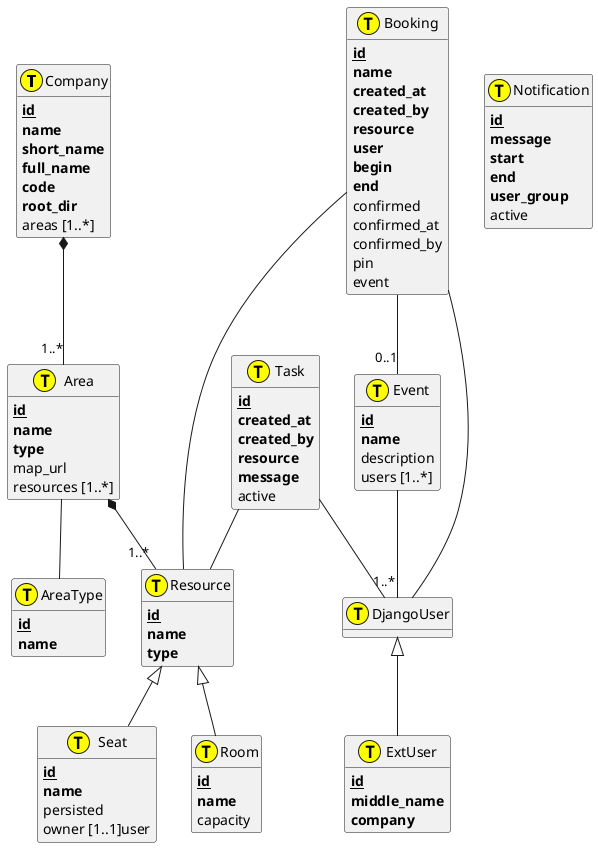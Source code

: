 @startuml
!define table(x) class x << (T,yellow) >>
!define table_new(X) class x << (T,green) >>
!define table_upd(x) class x << (T,#FF0000) >>
!define primary_key(x) <b><u>x</u></b>
!define attention(x) <color:red><b>x</b></color>
!define not_null(x) <b>x</b>
!define maybe(x) <color:gray>x</color>
hide methods
hide stereotypes

'todo:
' Шедулинг
' Кто сегодня в коворкинге, возможно на основе Booking.confirmed

'Компания
'Вершина иерархии, текущий владелец проекта
' short_name - короткое наименование
' full_name - полное наименование
' code - код предприятия
' root_dir - путь к каталогу со статикой (логотипы, карты площадок и т.п.)
table(Company){
    primary_key(id)
    not_null(name)
    not_null(short_name)
    not_null(full_name)
    not_null(code)
    not_null(root_dir)
    areas [1..*]
}

'Площадки (Коворкинги)
'map_url - Карта площадки в формате svg, с расширением *.html для включение в тело страницы
'company - Компания которой пренадлежит площадка
table(Area){
    primary_key(id)
    not_null(name)
    not_null(type)
    map_url
    resources [1..*]
}

'Типы площадок
'Пока нет понимания что за типы.
'Добавлено на развитие
table(AreaType){
    primary_key(id)
    not_null(name)
}

'Ресурсы
'см. Типы ресурсов
table(Resource){
    primary_key(id)
    not_null(name)
    not_null(type)
}

'Рабочее место
' persisted - True если закреплено за конкретным сотрудником
' owner - Сотрудник за которым закреплено место
table(Seat){
    primary_key(id)
    not_null(name)
    persisted
    owner [1..1]user
}

'Переговорная или кабинет
'capacity - количество сидячих мест
table(Room){
    primary_key(id)
    not_null(name)
    capacity
}

'Записи о бронировании ресурсов
' confirmed         - подтверждение бронирования
' confirmed_at      - когда подтверждено
' confirmed_by      - кем подтверждено
' pin  - пин-код который надо ввести для подтверждения
table(Booking){
    primary_key(id)
    not_null(name)
    not_null(created_at)
    not_null(created_by)
    not_null(resource)
    not_null(user)
    not_null(begin)
    not_null(end)
    confirmed
    confirmed_at
    confirmed_by
    pin
    event
}

'Событие всязанное с бронированием
'Актуально только для переговорок (пока)
table(Event){
    primary_key(id)
    not_null(name)
    description
    users [1..*]
}

'Запросы пользователей к администрации коворкинга
' resource - Ресурс к которому привязан запрос. Пока предполагается что в основном это будет забронированное место.
' user - ползователь сгенерировавший запрос
' message - тело запроса
' active - активный или отработанный запрос
table(Task){
    primary_key(id)
    not_null(created_at)
    not_null(created_by)
    not_null(resource)
    not_null(message)
    active
}

' Дополнительная информация о пользователе
table(ExtUser){
    primary_key(id)
    not_null(middle_name)
    not_null(company)
}

' Массовые сообщения для пользователей
table(Notification){
    primary_key(id)
    not_null(message)
    not_null(start)
    not_null(end)
    not_null(user_group)
    active
}

table(DjangoUser){
}


Company *-- "1..*" Area
Area *-- "1..*" Resource
Area -- AreaType
Resource <|-- Seat
Resource <|-- Room
Booking -- DjangoUser
Booking -- Resource
Booking -- "0..1" Event
Event -- "1..*" DjangoUser
Task -- DjangoUser
Task -- Resource
DjangoUser <|-- ExtUser

/'
object Legend {
    Company: Справочник предприятий, а также вершина иерархии, текущий владелец проекта
    Area : Коворкинги
    Resource: Ресурсы доступные в рамкках коворкинга (переговорки, места и т.п.)
    Seat:
    Room:
    Booking: Таблица бронирования ресурсов
    Event: Событие связанное с бронированием. Например для переговорок описание собрания
    Task: Задачи для персонала коворкинга (протереть стол, убрать переговорную и т.п.)
    ExtUser: Подробная информация о пользователе
    Notification: Широковещательное сообщения для всех пользователей или групп
}
'/
@enduml
